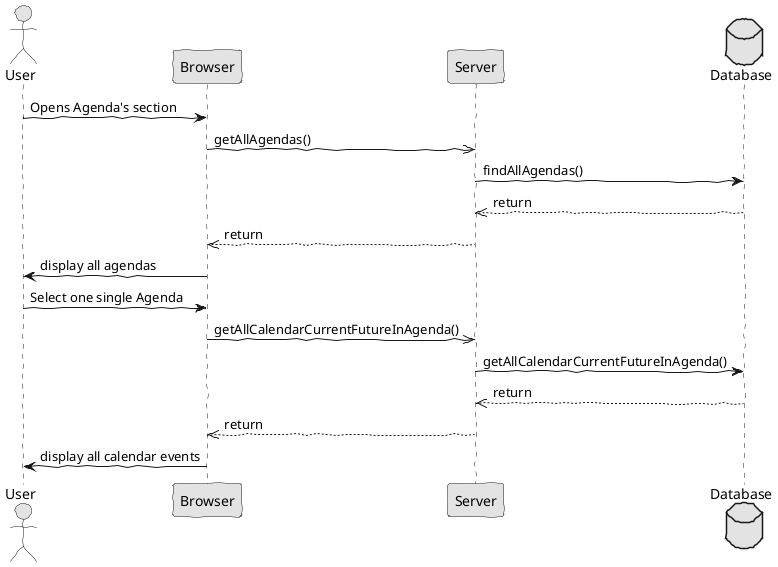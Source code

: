 @startuml  analysis1.png
skinparam handwritten true
skinparam monochrome true
skinparam packageStyle rect
skinparam defaultFontName FG Virgil
skinparam shadowing false

actor User
database Database order 100

User -> Browser : Opens Agenda's section
Browser ->> Server : getAllAgendas()
Server -> Database : findAllAgendas()

Database -->> Server : return
Server -->> Browser : return
Browser -> User : display all agendas

User -> Browser : Select one single Agenda
Browser ->> Server : getAllCalendarCurrentFutureInAgenda()
Server -> Database : getAllCalendarCurrentFutureInAgenda()

Database -->> Server : return
Server -->> Browser : return
Browser -> User : display all calendar events
@enduml